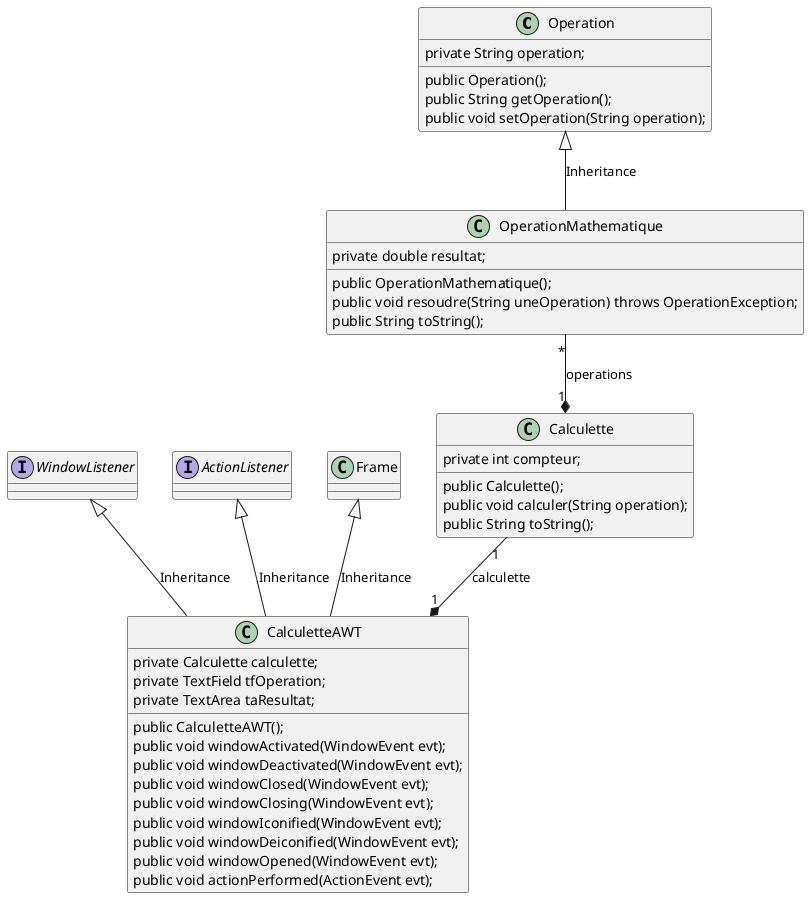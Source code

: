 @startuml

class Operation {
    private String operation;

    public Operation(); 
    public String getOperation();
    public void setOperation(String operation);
}

class OperationMathematique {
    private double resultat;

    public OperationMathematique();
    public void resoudre(String uneOperation) throws OperationException;
    public String toString();
} 

class Calculette {
    private int compteur;

    public Calculette();
    public void calculer(String operation);
    public String toString();
} 

interface WindowListener {
}

interface ActionListener{
}

class Frame {
}

class CalculetteAWT {
    private Calculette calculette;
    private TextField tfOperation;
    private TextArea taResultat;

    public CalculetteAWT();
    public void windowActivated(WindowEvent evt);
    public void windowDeactivated(WindowEvent evt);
    public void windowClosed(WindowEvent evt);
    public void windowClosing(WindowEvent evt);
    public void windowIconified(WindowEvent evt);
    public void windowDeiconified(WindowEvent evt);
    public void windowOpened(WindowEvent evt);
    public void actionPerformed(ActionEvent evt);
} 

Operation <|-down- OperationMathematique: Inheritance
Calculette "1" *-up- "*" OperationMathematique: operations
CalculetteAWT "1" *-up- "1" Calculette: calculette
Frame <|-down- CalculetteAWT: Inheritance
WindowListener <|-down- CalculetteAWT: Inheritance
ActionListener <|-down- CalculetteAWT: Inheritance

@enduml
